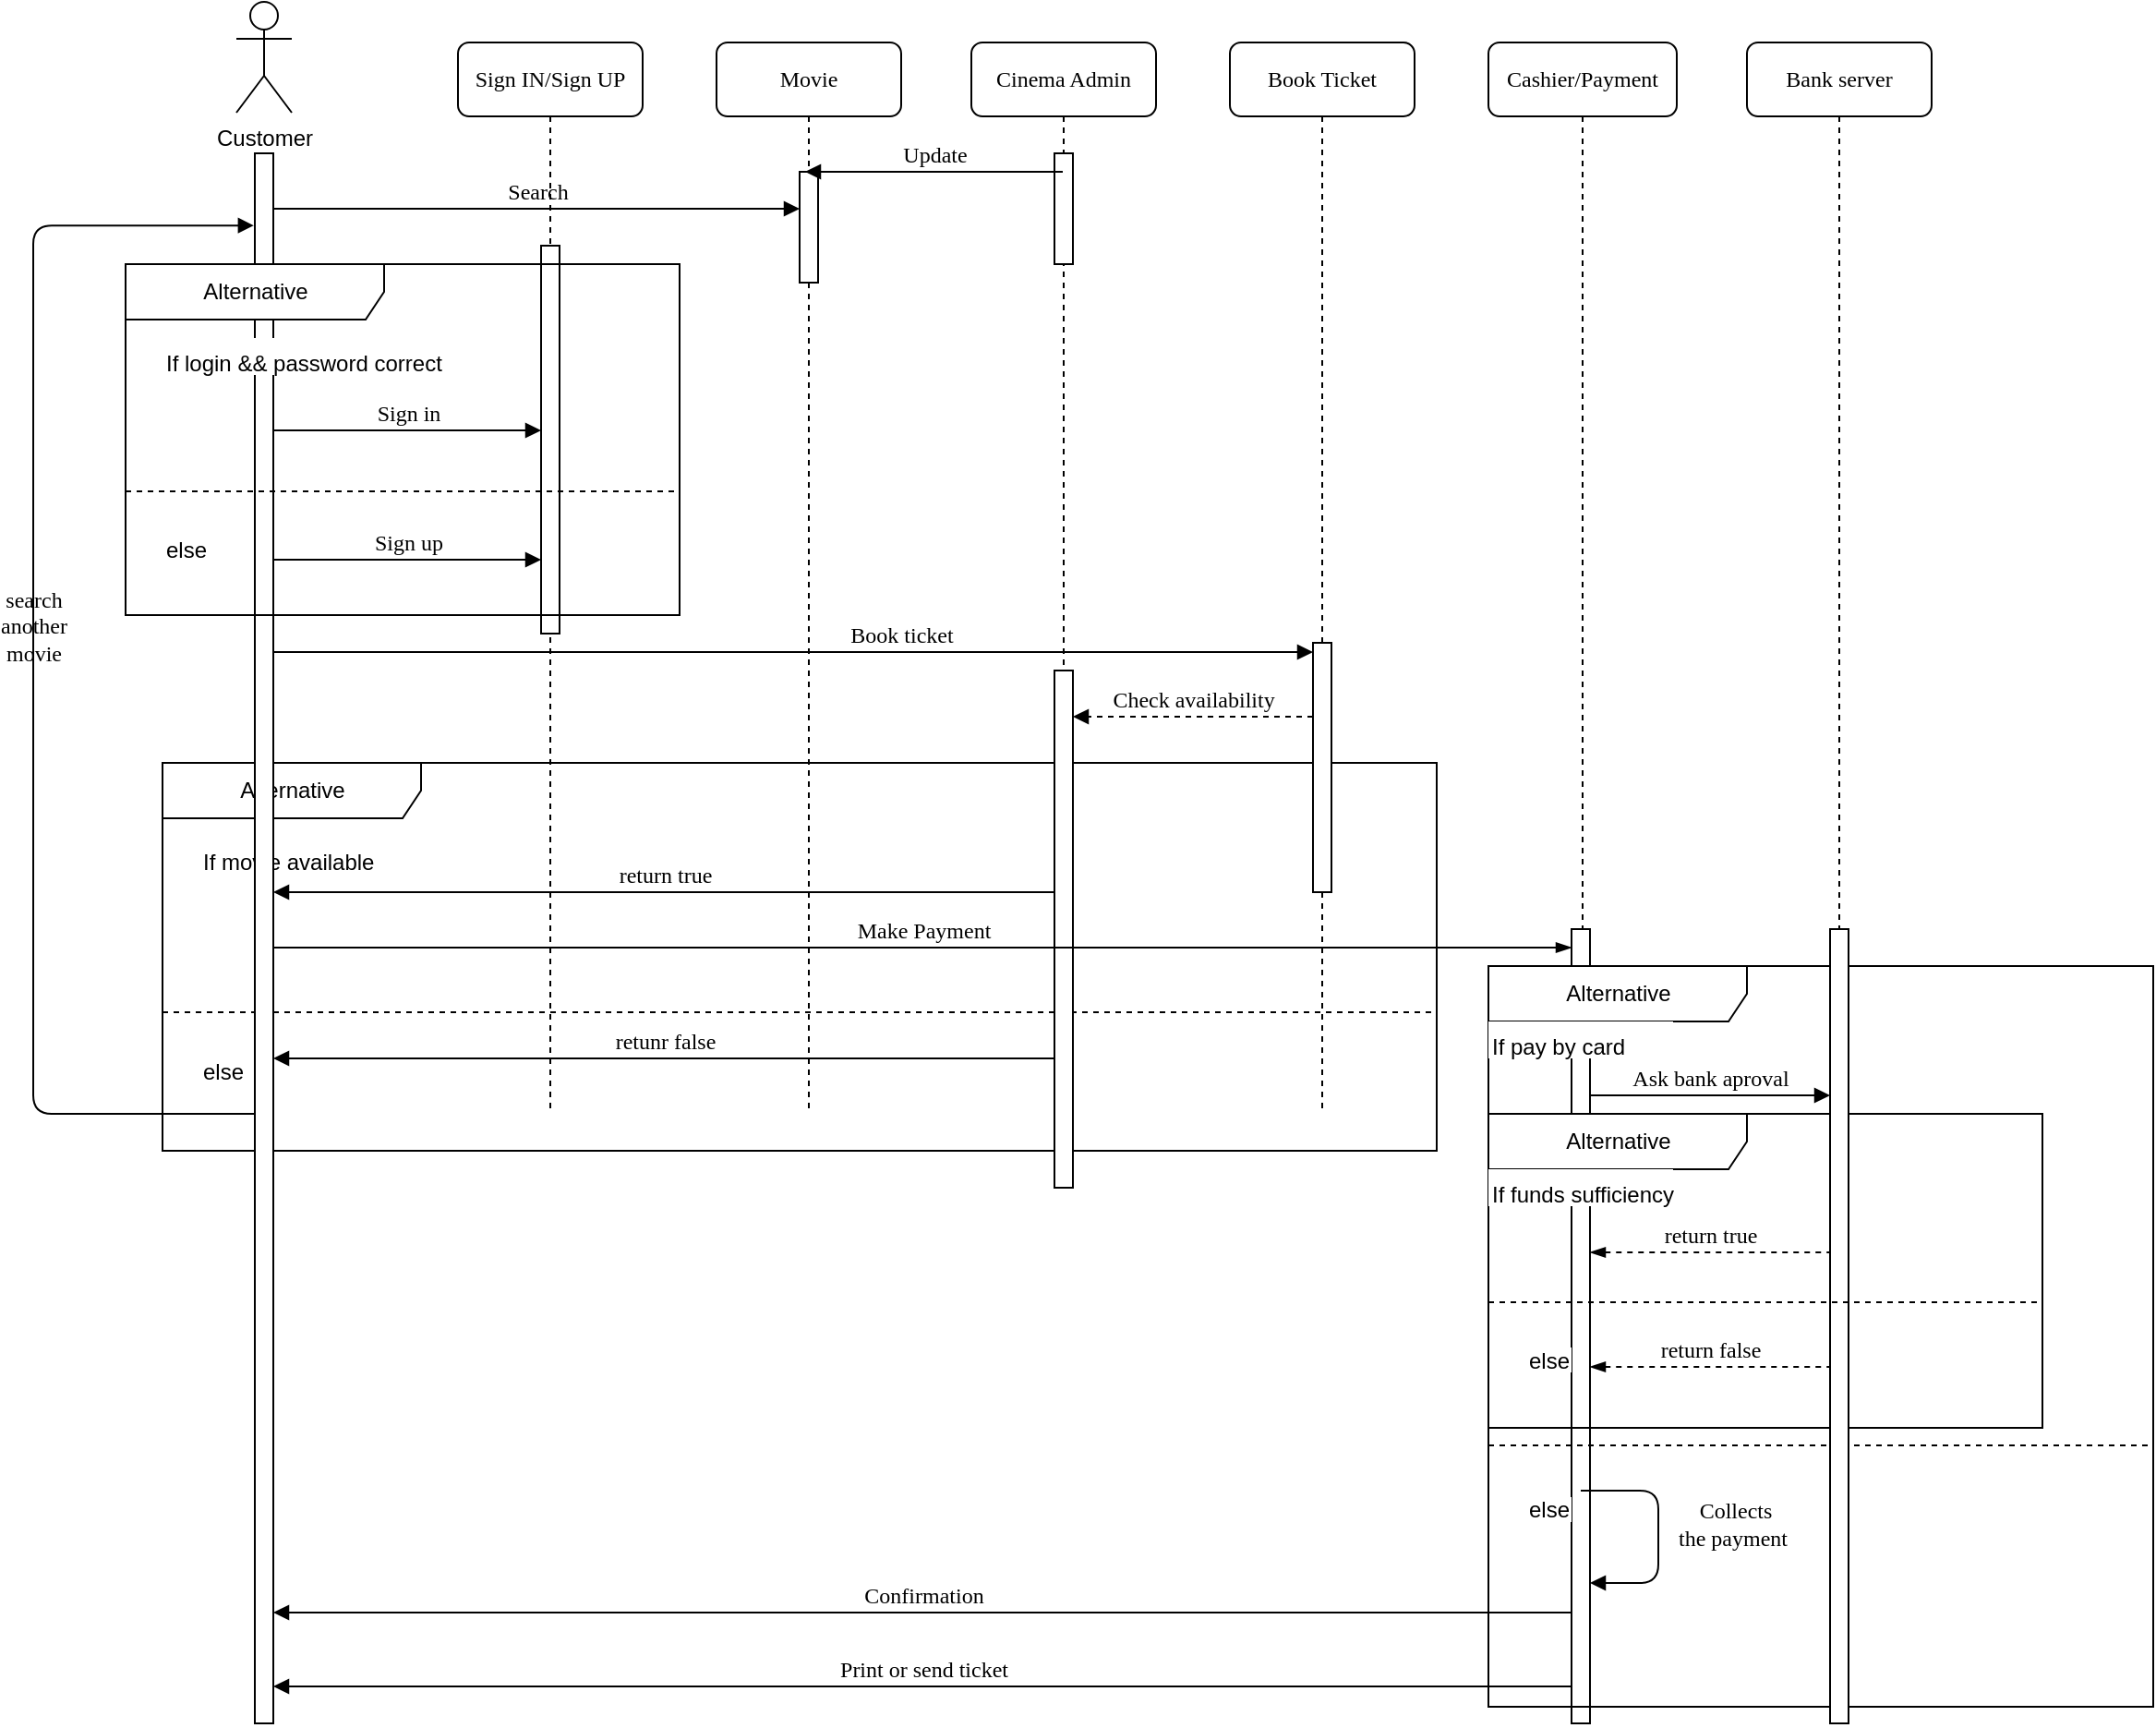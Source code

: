 <mxfile version="20.4.1" type="github">
  <diagram name="Page-1" id="13e1069c-82ec-6db2-03f1-153e76fe0fe0">
    <mxGraphModel dx="1030" dy="670" grid="1" gridSize="10" guides="1" tooltips="1" connect="1" arrows="1" fold="1" page="1" pageScale="1" pageWidth="1100" pageHeight="850" background="none" math="0" shadow="0">
      <root>
        <mxCell id="0" />
        <mxCell id="1" parent="0" />
        <mxCell id="0qeOcw0O2CBYLz9jzPhu-21" value="Alternative" style="shape=umlFrame;tabWidth=110;tabHeight=30;tabPosition=left;html=1;boundedLbl=1;labelInHeader=1;width=140;height=30;hachureGap=4;" vertex="1" parent="1">
          <mxGeometry x="100" y="470" width="690" height="210" as="geometry" />
        </mxCell>
        <mxCell id="0qeOcw0O2CBYLz9jzPhu-22" value="If movie available" style="text;hachureGap=4;fillColor=default;" vertex="1" parent="0qeOcw0O2CBYLz9jzPhu-21">
          <mxGeometry width="100" height="20" relative="1" as="geometry">
            <mxPoint x="20" y="40" as="offset" />
          </mxGeometry>
        </mxCell>
        <mxCell id="0qeOcw0O2CBYLz9jzPhu-23" value="else" style="line;strokeWidth=1;dashed=1;labelPosition=center;verticalLabelPosition=bottom;align=left;verticalAlign=top;spacingLeft=20;spacingTop=15;hachureGap=4;" vertex="1" parent="0qeOcw0O2CBYLz9jzPhu-21">
          <mxGeometry y="131.757" width="690" height="6.563" as="geometry" />
        </mxCell>
        <mxCell id="7baba1c4bc27f4b0-2" value="Movie" style="shape=umlLifeline;perimeter=lifelinePerimeter;whiteSpace=wrap;html=1;container=1;collapsible=0;recursiveResize=0;outlineConnect=0;rounded=1;shadow=0;comic=0;labelBackgroundColor=none;strokeWidth=1;fontFamily=Verdana;fontSize=12;align=center;" parent="1" vertex="1">
          <mxGeometry x="400" y="80" width="100" height="580" as="geometry" />
        </mxCell>
        <mxCell id="7baba1c4bc27f4b0-10" value="" style="html=1;points=[];perimeter=orthogonalPerimeter;rounded=0;shadow=0;comic=0;labelBackgroundColor=none;strokeWidth=1;fontFamily=Verdana;fontSize=12;align=center;" parent="7baba1c4bc27f4b0-2" vertex="1">
          <mxGeometry x="45" y="70" width="10" height="60" as="geometry" />
        </mxCell>
        <mxCell id="7baba1c4bc27f4b0-3" value="Cinema Admin" style="shape=umlLifeline;perimeter=lifelinePerimeter;whiteSpace=wrap;html=1;container=1;collapsible=0;recursiveResize=0;outlineConnect=0;rounded=1;shadow=0;comic=0;labelBackgroundColor=none;strokeWidth=1;fontFamily=Verdana;fontSize=12;align=center;" parent="1" vertex="1">
          <mxGeometry x="538" y="80" width="100" height="620" as="geometry" />
        </mxCell>
        <mxCell id="7baba1c4bc27f4b0-13" value="" style="html=1;points=[];perimeter=orthogonalPerimeter;rounded=0;shadow=0;comic=0;labelBackgroundColor=none;strokeWidth=1;fontFamily=Verdana;fontSize=12;align=center;" parent="7baba1c4bc27f4b0-3" vertex="1">
          <mxGeometry x="45" y="60" width="10" height="60" as="geometry" />
        </mxCell>
        <mxCell id="7baba1c4bc27f4b0-16" value="" style="html=1;points=[];perimeter=orthogonalPerimeter;rounded=0;shadow=0;comic=0;labelBackgroundColor=none;strokeWidth=1;fontFamily=Verdana;fontSize=12;align=center;" parent="7baba1c4bc27f4b0-3" vertex="1">
          <mxGeometry x="45" y="340" width="10" height="280" as="geometry" />
        </mxCell>
        <mxCell id="7baba1c4bc27f4b0-4" value="Book Ticket" style="shape=umlLifeline;perimeter=lifelinePerimeter;whiteSpace=wrap;html=1;container=1;collapsible=0;recursiveResize=0;outlineConnect=0;rounded=1;shadow=0;comic=0;labelBackgroundColor=none;strokeWidth=1;fontFamily=Verdana;fontSize=12;align=center;" parent="1" vertex="1">
          <mxGeometry x="678" y="80" width="100" height="580" as="geometry" />
        </mxCell>
        <mxCell id="7baba1c4bc27f4b0-19" value="" style="html=1;points=[];perimeter=orthogonalPerimeter;rounded=0;shadow=0;comic=0;labelBackgroundColor=none;strokeWidth=1;fontFamily=Verdana;fontSize=12;align=center;" parent="7baba1c4bc27f4b0-4" vertex="1">
          <mxGeometry x="45" y="325" width="10" height="135" as="geometry" />
        </mxCell>
        <mxCell id="7baba1c4bc27f4b0-5" value="Cashier/Payment" style="shape=umlLifeline;perimeter=lifelinePerimeter;whiteSpace=wrap;html=1;container=1;collapsible=0;recursiveResize=0;outlineConnect=0;rounded=1;shadow=0;comic=0;labelBackgroundColor=none;strokeWidth=1;fontFamily=Verdana;fontSize=12;align=center;" parent="1" vertex="1">
          <mxGeometry x="818" y="80" width="102" height="910" as="geometry" />
        </mxCell>
        <mxCell id="7baba1c4bc27f4b0-28" value="" style="html=1;points=[];perimeter=orthogonalPerimeter;rounded=0;shadow=0;comic=0;labelBackgroundColor=none;strokeWidth=1;fontFamily=Verdana;fontSize=12;align=center;" parent="7baba1c4bc27f4b0-5" vertex="1">
          <mxGeometry x="45" y="480" width="10" height="430" as="geometry" />
        </mxCell>
        <mxCell id="0qeOcw0O2CBYLz9jzPhu-33" value="Alternative" style="shape=umlFrame;tabWidth=110;tabHeight=30;tabPosition=left;html=1;boundedLbl=1;labelInHeader=1;width=140;height=30;hachureGap=4;" vertex="1" parent="7baba1c4bc27f4b0-5">
          <mxGeometry y="500" width="360" height="401" as="geometry" />
        </mxCell>
        <mxCell id="0qeOcw0O2CBYLz9jzPhu-34" value="If pay by card" style="text;hachureGap=4;fillColor=default;" vertex="1" parent="0qeOcw0O2CBYLz9jzPhu-33">
          <mxGeometry width="100" height="20" relative="1" as="geometry">
            <mxPoint y="30" as="offset" />
          </mxGeometry>
        </mxCell>
        <mxCell id="0qeOcw0O2CBYLz9jzPhu-35" value="else" style="line;strokeWidth=1;dashed=1;labelPosition=center;verticalLabelPosition=bottom;align=left;verticalAlign=top;spacingLeft=20;spacingTop=15;hachureGap=4;" vertex="1" parent="0qeOcw0O2CBYLz9jzPhu-33">
          <mxGeometry y="253.197" width="360" height="12.531" as="geometry" />
        </mxCell>
        <mxCell id="0qeOcw0O2CBYLz9jzPhu-37" value="Alternative" style="shape=umlFrame;tabWidth=110;tabHeight=30;tabPosition=left;html=1;boundedLbl=1;labelInHeader=1;width=140;height=30;hachureGap=4;" vertex="1" parent="0qeOcw0O2CBYLz9jzPhu-33">
          <mxGeometry y="80" width="300" height="170" as="geometry" />
        </mxCell>
        <mxCell id="0qeOcw0O2CBYLz9jzPhu-38" value="If funds sufficiency" style="text;hachureGap=4;fillColor=default;" vertex="1" parent="0qeOcw0O2CBYLz9jzPhu-37">
          <mxGeometry width="100" height="20" relative="1" as="geometry">
            <mxPoint y="30" as="offset" />
          </mxGeometry>
        </mxCell>
        <mxCell id="0qeOcw0O2CBYLz9jzPhu-36" value="&amp;nbsp;Collects &lt;br&gt;the payment" style="html=1;verticalAlign=bottom;endArrow=block;labelBackgroundColor=none;fontFamily=Verdana;fontSize=12;edgeStyle=orthogonalEdgeStyle;elbow=vertical;" edge="1" parent="7baba1c4bc27f4b0-5">
          <mxGeometry x="0.209" y="40" relative="1" as="geometry">
            <mxPoint x="50" y="784" as="sourcePoint" />
            <mxPoint x="55" y="834" as="targetPoint" />
            <Array as="points">
              <mxPoint x="92" y="784" />
              <mxPoint x="92" y="834" />
            </Array>
            <mxPoint y="-1" as="offset" />
          </mxGeometry>
        </mxCell>
        <mxCell id="7baba1c4bc27f4b0-6" value="Bank server" style="shape=umlLifeline;perimeter=lifelinePerimeter;whiteSpace=wrap;html=1;container=1;collapsible=0;recursiveResize=0;outlineConnect=0;rounded=1;shadow=0;comic=0;labelBackgroundColor=none;strokeWidth=1;fontFamily=Verdana;fontSize=12;align=center;" parent="1" vertex="1">
          <mxGeometry x="958" y="80" width="100" height="910" as="geometry" />
        </mxCell>
        <mxCell id="7baba1c4bc27f4b0-25" value="" style="html=1;points=[];perimeter=orthogonalPerimeter;rounded=0;shadow=0;comic=0;labelBackgroundColor=none;strokeColor=#000000;strokeWidth=1;fillColor=#FFFFFF;fontFamily=Verdana;fontSize=12;fontColor=#000000;align=center;" parent="7baba1c4bc27f4b0-6" vertex="1">
          <mxGeometry x="45" y="480" width="10" height="430" as="geometry" />
        </mxCell>
        <mxCell id="7baba1c4bc27f4b0-7" value="Sign IN/Sign UP" style="shape=umlLifeline;perimeter=lifelinePerimeter;whiteSpace=wrap;html=1;container=1;collapsible=0;recursiveResize=0;outlineConnect=0;rounded=1;shadow=0;comic=0;labelBackgroundColor=none;strokeWidth=1;fontFamily=Verdana;fontSize=12;align=center;" parent="1" vertex="1">
          <mxGeometry x="260" y="80" width="100" height="580" as="geometry" />
        </mxCell>
        <mxCell id="0qeOcw0O2CBYLz9jzPhu-8" value="" style="html=1;points=[];perimeter=orthogonalPerimeter;rounded=0;shadow=0;comic=0;labelBackgroundColor=none;strokeWidth=1;fontFamily=Verdana;fontSize=12;align=center;" vertex="1" parent="7baba1c4bc27f4b0-7">
          <mxGeometry x="45" y="110" width="10" height="210" as="geometry" />
        </mxCell>
        <mxCell id="7baba1c4bc27f4b0-11" value="Search" style="html=1;verticalAlign=bottom;endArrow=block;labelBackgroundColor=none;fontFamily=Verdana;fontSize=12;edgeStyle=elbowEdgeStyle;elbow=vertical;" parent="1" source="0qeOcw0O2CBYLz9jzPhu-4" target="7baba1c4bc27f4b0-10" edge="1">
          <mxGeometry relative="1" as="geometry">
            <mxPoint x="155" y="180" as="sourcePoint" />
            <mxPoint x="390" y="490" as="targetPoint" />
            <Array as="points">
              <mxPoint x="303" y="170" />
            </Array>
          </mxGeometry>
        </mxCell>
        <mxCell id="7baba1c4bc27f4b0-14" value="Update" style="html=1;verticalAlign=bottom;endArrow=block;labelBackgroundColor=none;fontFamily=Verdana;fontSize=12;edgeStyle=elbowEdgeStyle;elbow=vertical;entryX=0.3;entryY=0.001;entryDx=0;entryDy=0;entryPerimeter=0;" parent="1" source="7baba1c4bc27f4b0-3" target="7baba1c4bc27f4b0-10" edge="1">
          <mxGeometry relative="1" as="geometry">
            <mxPoint x="380" y="250" as="sourcePoint" />
            <mxPoint x="296" y="150" as="targetPoint" />
            <Array as="points">
              <mxPoint x="520" y="150" />
            </Array>
          </mxGeometry>
        </mxCell>
        <mxCell id="0qeOcw0O2CBYLz9jzPhu-3" style="edgeStyle=none;curved=1;rounded=0;orthogonalLoop=1;jettySize=auto;html=1;endArrow=none;startSize=14;endSize=14;targetPerimeterSpacing=0;dashed=1;endFill=0;startArrow=none;" edge="1" parent="1" source="0qeOcw0O2CBYLz9jzPhu-4">
          <mxGeometry relative="1" as="geometry">
            <mxPoint x="155" y="660" as="targetPoint" />
          </mxGeometry>
        </mxCell>
        <mxCell id="0qeOcw0O2CBYLz9jzPhu-1" value="Customer" style="shape=umlActor;verticalLabelPosition=bottom;verticalAlign=top;html=1;outlineConnect=0;hachureGap=4;" vertex="1" parent="1">
          <mxGeometry x="140" y="58" width="30" height="60" as="geometry" />
        </mxCell>
        <mxCell id="0qeOcw0O2CBYLz9jzPhu-4" value="" style="html=1;points=[];perimeter=orthogonalPerimeter;rounded=0;shadow=0;comic=0;labelBackgroundColor=none;strokeWidth=1;fontFamily=Verdana;fontSize=12;align=center;" vertex="1" parent="1">
          <mxGeometry x="150" y="140" width="10" height="850" as="geometry" />
        </mxCell>
        <mxCell id="0qeOcw0O2CBYLz9jzPhu-9" value="Sign in" style="html=1;verticalAlign=bottom;endArrow=block;labelBackgroundColor=none;fontFamily=Verdana;fontSize=12;edgeStyle=elbowEdgeStyle;elbow=vertical;" edge="1" parent="1" target="0qeOcw0O2CBYLz9jzPhu-8">
          <mxGeometry relative="1" as="geometry">
            <mxPoint x="160" y="290" as="sourcePoint" />
            <mxPoint x="240" y="230" as="targetPoint" />
            <Array as="points">
              <mxPoint x="230" y="290" />
              <mxPoint x="230" y="270" />
            </Array>
          </mxGeometry>
        </mxCell>
        <mxCell id="0qeOcw0O2CBYLz9jzPhu-10" value="Alternative" style="shape=umlFrame;tabWidth=110;tabHeight=30;tabPosition=left;html=1;boundedLbl=1;labelInHeader=1;width=140;height=30;hachureGap=4;" vertex="1" parent="1">
          <mxGeometry x="80" y="200" width="300" height="190" as="geometry" />
        </mxCell>
        <mxCell id="0qeOcw0O2CBYLz9jzPhu-11" value="If login &amp;&amp; password correct" style="text;hachureGap=4;fillColor=default;" vertex="1" parent="0qeOcw0O2CBYLz9jzPhu-10">
          <mxGeometry width="100" height="20" relative="1" as="geometry">
            <mxPoint x="20" y="40" as="offset" />
          </mxGeometry>
        </mxCell>
        <mxCell id="0qeOcw0O2CBYLz9jzPhu-12" value="else" style="line;strokeWidth=1;dashed=1;labelPosition=center;verticalLabelPosition=bottom;align=left;verticalAlign=top;spacingLeft=20;spacingTop=15;hachureGap=4;" vertex="1" parent="0qeOcw0O2CBYLz9jzPhu-10">
          <mxGeometry y="119.969" width="300" height="5.938" as="geometry" />
        </mxCell>
        <mxCell id="0qeOcw0O2CBYLz9jzPhu-18" value="Sign up" style="html=1;verticalAlign=bottom;endArrow=block;labelBackgroundColor=none;fontFamily=Verdana;fontSize=12;edgeStyle=elbowEdgeStyle;elbow=vertical;" edge="1" parent="0qeOcw0O2CBYLz9jzPhu-10" target="0qeOcw0O2CBYLz9jzPhu-8">
          <mxGeometry relative="1" as="geometry">
            <mxPoint x="80" y="160" as="sourcePoint" />
            <mxPoint x="198.529" y="136.799" as="targetPoint" />
            <Array as="points">
              <mxPoint x="120" y="160" />
              <mxPoint x="120" y="137.318" />
            </Array>
          </mxGeometry>
        </mxCell>
        <mxCell id="0qeOcw0O2CBYLz9jzPhu-20" value="Book ticket" style="html=1;verticalAlign=bottom;endArrow=block;labelBackgroundColor=none;fontFamily=Verdana;fontSize=12;edgeStyle=elbowEdgeStyle;elbow=vertical;" edge="1" parent="1" source="0qeOcw0O2CBYLz9jzPhu-4" target="7baba1c4bc27f4b0-19">
          <mxGeometry x="0.208" relative="1" as="geometry">
            <mxPoint x="165" y="424.0" as="sourcePoint" />
            <mxPoint x="295" y="424.0" as="targetPoint" />
            <Array as="points">
              <mxPoint x="420" y="410" />
              <mxPoint x="360" y="420" />
              <mxPoint x="400" y="510" />
            </Array>
            <mxPoint as="offset" />
          </mxGeometry>
        </mxCell>
        <mxCell id="0qeOcw0O2CBYLz9jzPhu-25" value="Check availability" style="html=1;verticalAlign=bottom;endArrow=block;labelBackgroundColor=none;fontFamily=Verdana;fontSize=12;edgeStyle=elbowEdgeStyle;elbow=vertical;dashed=1;" edge="1" parent="1" source="7baba1c4bc27f4b0-19" target="7baba1c4bc27f4b0-16">
          <mxGeometry relative="1" as="geometry">
            <mxPoint x="597.5" y="160" as="sourcePoint" />
            <mxPoint x="660" y="350" as="targetPoint" />
            <Array as="points">
              <mxPoint x="670" y="445" />
              <mxPoint x="690" y="460" />
            </Array>
          </mxGeometry>
        </mxCell>
        <mxCell id="0qeOcw0O2CBYLz9jzPhu-24" value="return true" style="html=1;verticalAlign=bottom;endArrow=block;labelBackgroundColor=none;fontFamily=Verdana;fontSize=12;edgeStyle=elbowEdgeStyle;elbow=vertical;" edge="1" parent="1" source="7baba1c4bc27f4b0-16" target="0qeOcw0O2CBYLz9jzPhu-4">
          <mxGeometry relative="1" as="geometry">
            <mxPoint x="480" y="720" as="sourcePoint" />
            <mxPoint x="260" y="720" as="targetPoint" />
            <Array as="points">
              <mxPoint x="390" y="540" />
              <mxPoint x="376" y="607.318" />
            </Array>
          </mxGeometry>
        </mxCell>
        <mxCell id="0qeOcw0O2CBYLz9jzPhu-29" value="Make Payment" style="html=1;verticalAlign=bottom;endArrow=none;labelBackgroundColor=none;fontFamily=Verdana;fontSize=12;edgeStyle=elbowEdgeStyle;elbow=vertical;endFill=0;startArrow=blockThin;startFill=1;" edge="1" parent="1" source="7baba1c4bc27f4b0-28" target="0qeOcw0O2CBYLz9jzPhu-4">
          <mxGeometry relative="1" as="geometry">
            <mxPoint x="593" y="550" as="sourcePoint" />
            <mxPoint x="170" y="550" as="targetPoint" />
            <Array as="points">
              <mxPoint x="400" y="570" />
              <mxPoint x="386" y="617.318" />
            </Array>
          </mxGeometry>
        </mxCell>
        <mxCell id="0qeOcw0O2CBYLz9jzPhu-30" value="Ask bank aproval" style="html=1;verticalAlign=bottom;endArrow=block;labelBackgroundColor=none;fontFamily=Verdana;fontSize=12;edgeStyle=elbowEdgeStyle;elbow=vertical;" edge="1" parent="1" source="7baba1c4bc27f4b0-28" target="7baba1c4bc27f4b0-25">
          <mxGeometry relative="1" as="geometry">
            <mxPoint x="603" y="560" as="sourcePoint" />
            <mxPoint x="180" y="560" as="targetPoint" />
            <Array as="points">
              <mxPoint x="960" y="650" />
              <mxPoint x="950" y="630" />
              <mxPoint x="920" y="750" />
              <mxPoint x="950" y="680" />
              <mxPoint x="930" y="665" />
              <mxPoint x="940" y="590" />
              <mxPoint x="396" y="627.318" />
            </Array>
          </mxGeometry>
        </mxCell>
        <mxCell id="0qeOcw0O2CBYLz9jzPhu-48" value="return true" style="html=1;verticalAlign=bottom;endArrow=none;labelBackgroundColor=none;fontFamily=Verdana;fontSize=12;edgeStyle=elbowEdgeStyle;elbow=vertical;dashed=1;endFill=0;startArrow=blockThin;startFill=1;" edge="1" parent="1">
          <mxGeometry relative="1" as="geometry">
            <mxPoint x="873" y="735" as="sourcePoint" />
            <mxPoint x="1003" y="735" as="targetPoint" />
            <Array as="points">
              <mxPoint x="940" y="735" />
              <mxPoint x="930" y="715" />
              <mxPoint x="930" y="765" />
              <mxPoint x="960" y="695" />
              <mxPoint x="940" y="680" />
              <mxPoint x="950" y="605" />
              <mxPoint x="406" y="642.318" />
            </Array>
          </mxGeometry>
        </mxCell>
        <mxCell id="0qeOcw0O2CBYLz9jzPhu-39" value="else" style="line;strokeWidth=1;dashed=1;labelPosition=center;verticalLabelPosition=bottom;align=left;verticalAlign=top;spacingLeft=20;spacingTop=15;hachureGap=4;" vertex="1" parent="1">
          <mxGeometry x="818" y="758.969" width="300" height="5.938" as="geometry" />
        </mxCell>
        <mxCell id="0qeOcw0O2CBYLz9jzPhu-49" value="return false" style="html=1;verticalAlign=bottom;endArrow=none;labelBackgroundColor=none;fontFamily=Verdana;fontSize=12;edgeStyle=elbowEdgeStyle;elbow=vertical;dashed=1;endFill=0;startArrow=blockThin;startFill=1;" edge="1" parent="1">
          <mxGeometry relative="1" as="geometry">
            <mxPoint x="873" y="797" as="sourcePoint" />
            <mxPoint x="1003" y="797" as="targetPoint" />
            <Array as="points">
              <mxPoint x="950" y="797" />
              <mxPoint x="940" y="777" />
              <mxPoint x="940" y="827" />
              <mxPoint x="970" y="757" />
              <mxPoint x="950" y="742" />
              <mxPoint x="960" y="667" />
              <mxPoint x="416" y="704.318" />
            </Array>
          </mxGeometry>
        </mxCell>
        <mxCell id="0qeOcw0O2CBYLz9jzPhu-50" value="retunr false" style="html=1;verticalAlign=bottom;endArrow=block;labelBackgroundColor=none;fontFamily=Verdana;fontSize=12;edgeStyle=elbowEdgeStyle;elbow=vertical;" edge="1" parent="1" source="7baba1c4bc27f4b0-16" target="0qeOcw0O2CBYLz9jzPhu-4">
          <mxGeometry relative="1" as="geometry">
            <mxPoint x="590" y="620" as="sourcePoint" />
            <mxPoint x="170" y="550" as="targetPoint" />
            <Array as="points">
              <mxPoint x="400" y="630" />
              <mxPoint x="386" y="617.318" />
            </Array>
          </mxGeometry>
        </mxCell>
        <mxCell id="0qeOcw0O2CBYLz9jzPhu-51" value="search &lt;br&gt;another &lt;br&gt;movie" style="html=1;verticalAlign=bottom;endArrow=block;labelBackgroundColor=none;fontFamily=Verdana;fontSize=12;edgeStyle=elbowEdgeStyle;elbow=vertical;entryX=-0.057;entryY=0.046;entryDx=0;entryDy=0;entryPerimeter=0;" edge="1" parent="1" source="0qeOcw0O2CBYLz9jzPhu-4" target="0qeOcw0O2CBYLz9jzPhu-4">
          <mxGeometry relative="1" as="geometry">
            <mxPoint x="603" y="560" as="sourcePoint" />
            <mxPoint x="40" y="180" as="targetPoint" />
            <Array as="points">
              <mxPoint x="30" y="660" />
              <mxPoint x="20" y="430" />
              <mxPoint x="100" y="660" />
              <mxPoint x="410" y="560" />
              <mxPoint x="396" y="627.318" />
            </Array>
          </mxGeometry>
        </mxCell>
        <mxCell id="0qeOcw0O2CBYLz9jzPhu-54" value="Confirmation" style="html=1;verticalAlign=bottom;endArrow=block;labelBackgroundColor=none;fontFamily=Verdana;fontSize=12;edgeStyle=elbowEdgeStyle;elbow=vertical;" edge="1" parent="1" source="7baba1c4bc27f4b0-28" target="0qeOcw0O2CBYLz9jzPhu-4">
          <mxGeometry relative="1" as="geometry">
            <mxPoint x="590" y="910" as="sourcePoint" />
            <mxPoint x="180" y="900" as="targetPoint" />
            <Array as="points">
              <mxPoint x="500" y="930" />
              <mxPoint x="710" y="900" />
              <mxPoint x="1079.2" y="937.684" />
              <mxPoint x="1079.2" y="889.814" />
            </Array>
          </mxGeometry>
        </mxCell>
        <mxCell id="0qeOcw0O2CBYLz9jzPhu-55" value="Print or send ticket" style="html=1;verticalAlign=bottom;endArrow=block;labelBackgroundColor=none;fontFamily=Verdana;fontSize=12;edgeStyle=elbowEdgeStyle;elbow=vertical;" edge="1" parent="1" source="7baba1c4bc27f4b0-28" target="0qeOcw0O2CBYLz9jzPhu-4">
          <mxGeometry relative="1" as="geometry">
            <mxPoint x="873" y="940" as="sourcePoint" />
            <mxPoint x="170" y="940" as="targetPoint" />
            <Array as="points">
              <mxPoint x="600" y="970" />
              <mxPoint x="550" y="960" />
              <mxPoint x="510" y="940" />
              <mxPoint x="720" y="910" />
              <mxPoint x="1089.2" y="947.684" />
              <mxPoint x="1089.2" y="899.814" />
            </Array>
          </mxGeometry>
        </mxCell>
      </root>
    </mxGraphModel>
  </diagram>
</mxfile>
